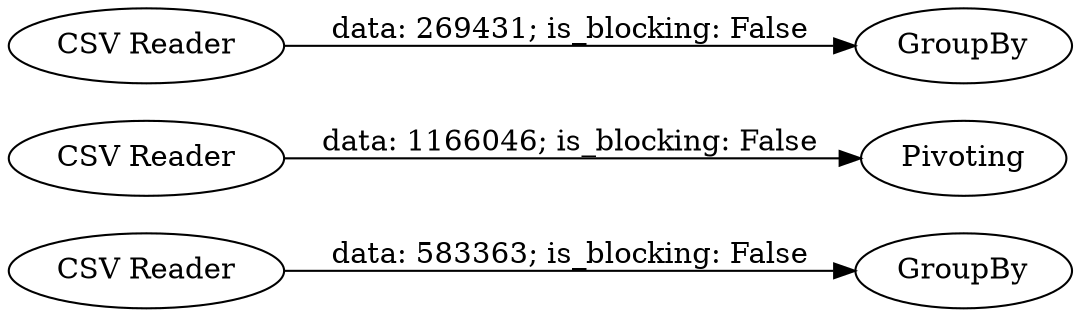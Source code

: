 digraph {
	"7917382693484808673_3" [label="CSV Reader"]
	"7917382693484808673_7" [label=Pivoting]
	"7917382693484808673_4" [label="CSV Reader"]
	"7917382693484808673_6" [label=GroupBy]
	"7917382693484808673_5" [label=GroupBy]
	"7917382693484808673_1" [label="CSV Reader"]
	"7917382693484808673_1" -> "7917382693484808673_5" [label="data: 269431; is_blocking: False"]
	"7917382693484808673_3" -> "7917382693484808673_6" [label="data: 583363; is_blocking: False"]
	"7917382693484808673_4" -> "7917382693484808673_7" [label="data: 1166046; is_blocking: False"]
	rankdir=LR
}
